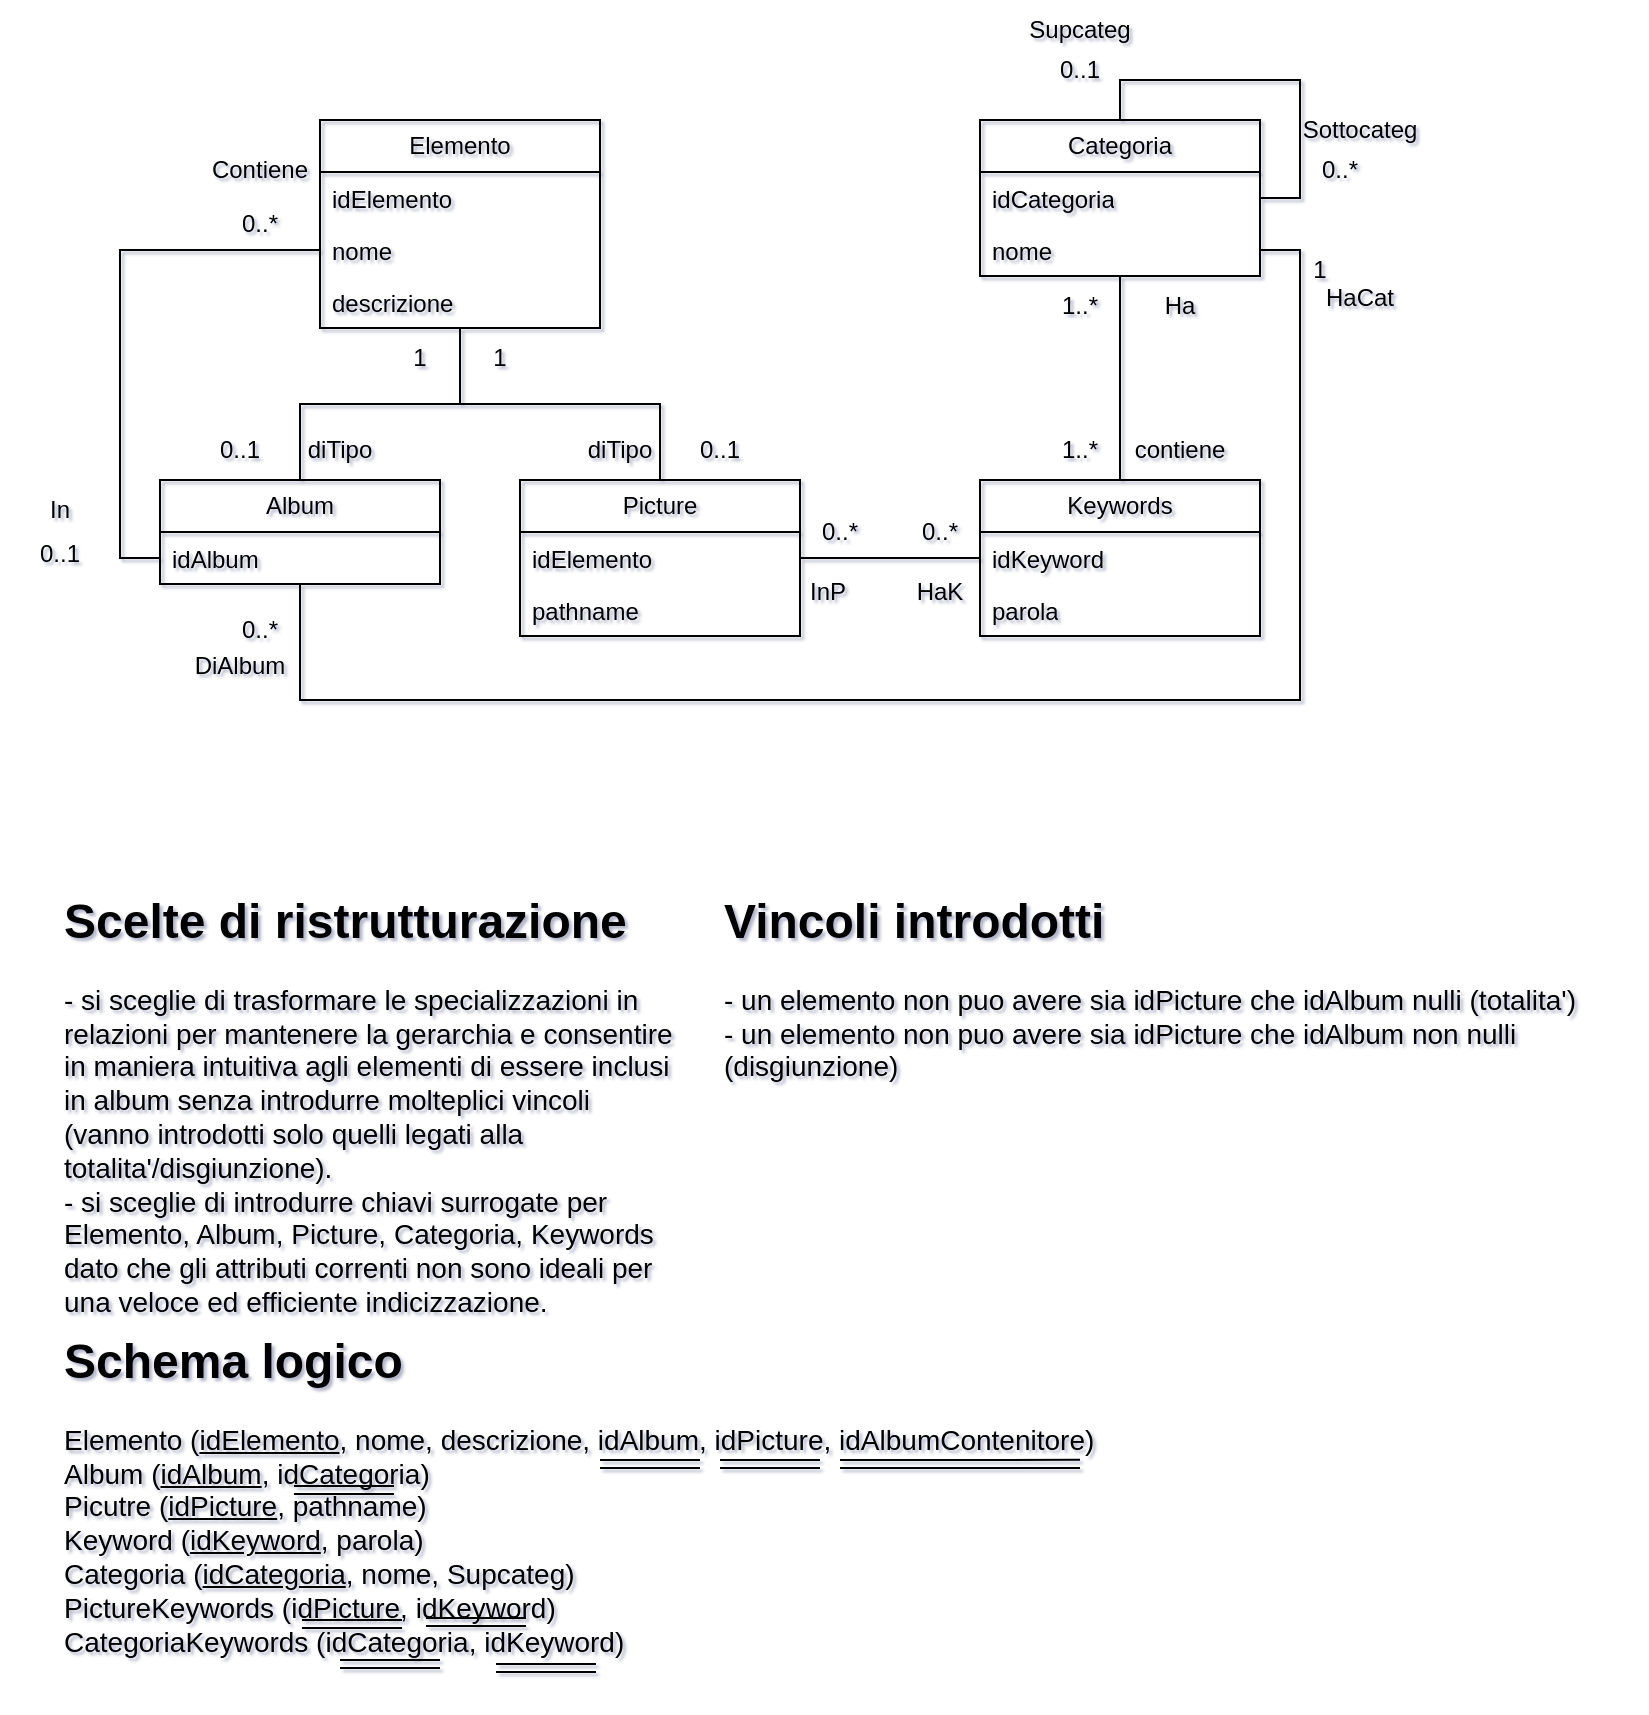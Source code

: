 <mxfile version="26.2.10">
  <diagram name="Pagina-1" id="dLBXIy0QPLHNdlE1Rq8F">
    <mxGraphModel dx="1135" dy="630" grid="1" gridSize="10" guides="1" tooltips="1" connect="1" arrows="1" fold="1" page="1" pageScale="1" pageWidth="827" pageHeight="1169" background="#ffffff" math="0" shadow="1">
      <root>
        <mxCell id="0" />
        <mxCell id="1" parent="0" />
        <mxCell id="1F4_VrfisVHEo_CqfwC4-13" style="edgeStyle=orthogonalEdgeStyle;rounded=0;orthogonalLoop=1;jettySize=auto;html=1;endArrow=none;startFill=0;" edge="1" parent="1" source="1F4_VrfisVHEo_CqfwC4-1" target="1F4_VrfisVHEo_CqfwC4-5">
          <mxGeometry relative="1" as="geometry" />
        </mxCell>
        <mxCell id="1F4_VrfisVHEo_CqfwC4-14" style="edgeStyle=orthogonalEdgeStyle;rounded=0;orthogonalLoop=1;jettySize=auto;html=1;endArrow=none;startFill=0;" edge="1" parent="1" source="1F4_VrfisVHEo_CqfwC4-1" target="1F4_VrfisVHEo_CqfwC4-9">
          <mxGeometry relative="1" as="geometry" />
        </mxCell>
        <mxCell id="1F4_VrfisVHEo_CqfwC4-1" value="Elemento" style="swimlane;fontStyle=0;childLayout=stackLayout;horizontal=1;startSize=26;fillColor=none;horizontalStack=0;resizeParent=1;resizeParentMax=0;resizeLast=0;collapsible=1;marginBottom=0;whiteSpace=wrap;html=1;" vertex="1" parent="1">
          <mxGeometry x="160" y="170" width="140" height="104" as="geometry" />
        </mxCell>
        <mxCell id="1F4_VrfisVHEo_CqfwC4-2" value="idElemento" style="text;strokeColor=none;fillColor=none;align=left;verticalAlign=top;spacingLeft=4;spacingRight=4;overflow=hidden;rotatable=0;points=[[0,0.5],[1,0.5]];portConstraint=eastwest;whiteSpace=wrap;html=1;" vertex="1" parent="1F4_VrfisVHEo_CqfwC4-1">
          <mxGeometry y="26" width="140" height="26" as="geometry" />
        </mxCell>
        <mxCell id="1F4_VrfisVHEo_CqfwC4-3" value="nome" style="text;strokeColor=none;fillColor=none;align=left;verticalAlign=top;spacingLeft=4;spacingRight=4;overflow=hidden;rotatable=0;points=[[0,0.5],[1,0.5]];portConstraint=eastwest;whiteSpace=wrap;html=1;" vertex="1" parent="1F4_VrfisVHEo_CqfwC4-1">
          <mxGeometry y="52" width="140" height="26" as="geometry" />
        </mxCell>
        <mxCell id="1F4_VrfisVHEo_CqfwC4-4" value="descrizione" style="text;strokeColor=none;fillColor=none;align=left;verticalAlign=top;spacingLeft=4;spacingRight=4;overflow=hidden;rotatable=0;points=[[0,0.5],[1,0.5]];portConstraint=eastwest;whiteSpace=wrap;html=1;" vertex="1" parent="1F4_VrfisVHEo_CqfwC4-1">
          <mxGeometry y="78" width="140" height="26" as="geometry" />
        </mxCell>
        <mxCell id="1F4_VrfisVHEo_CqfwC4-5" value="Album" style="swimlane;fontStyle=0;childLayout=stackLayout;horizontal=1;startSize=26;fillColor=none;horizontalStack=0;resizeParent=1;resizeParentMax=0;resizeLast=0;collapsible=1;marginBottom=0;whiteSpace=wrap;html=1;" vertex="1" parent="1">
          <mxGeometry x="80" y="350" width="140" height="52" as="geometry" />
        </mxCell>
        <mxCell id="1F4_VrfisVHEo_CqfwC4-6" value="idAlbum" style="text;strokeColor=none;fillColor=none;align=left;verticalAlign=top;spacingLeft=4;spacingRight=4;overflow=hidden;rotatable=0;points=[[0,0.5],[1,0.5]];portConstraint=eastwest;whiteSpace=wrap;html=1;" vertex="1" parent="1F4_VrfisVHEo_CqfwC4-5">
          <mxGeometry y="26" width="140" height="26" as="geometry" />
        </mxCell>
        <mxCell id="1F4_VrfisVHEo_CqfwC4-27" style="edgeStyle=orthogonalEdgeStyle;rounded=0;orthogonalLoop=1;jettySize=auto;html=1;entryX=0;entryY=0.5;entryDx=0;entryDy=0;endArrow=none;startFill=0;" edge="1" parent="1" source="1F4_VrfisVHEo_CqfwC4-9" target="1F4_VrfisVHEo_CqfwC4-23">
          <mxGeometry relative="1" as="geometry" />
        </mxCell>
        <mxCell id="1F4_VrfisVHEo_CqfwC4-9" value="Picture" style="swimlane;fontStyle=0;childLayout=stackLayout;horizontal=1;startSize=26;fillColor=none;horizontalStack=0;resizeParent=1;resizeParentMax=0;resizeLast=0;collapsible=1;marginBottom=0;whiteSpace=wrap;html=1;" vertex="1" parent="1">
          <mxGeometry x="260" y="350" width="140" height="78" as="geometry" />
        </mxCell>
        <mxCell id="1F4_VrfisVHEo_CqfwC4-10" value="idElemento" style="text;strokeColor=none;fillColor=none;align=left;verticalAlign=top;spacingLeft=4;spacingRight=4;overflow=hidden;rotatable=0;points=[[0,0.5],[1,0.5]];portConstraint=eastwest;whiteSpace=wrap;html=1;" vertex="1" parent="1F4_VrfisVHEo_CqfwC4-9">
          <mxGeometry y="26" width="140" height="26" as="geometry" />
        </mxCell>
        <mxCell id="1F4_VrfisVHEo_CqfwC4-12" value="pathname" style="text;strokeColor=none;fillColor=none;align=left;verticalAlign=top;spacingLeft=4;spacingRight=4;overflow=hidden;rotatable=0;points=[[0,0.5],[1,0.5]];portConstraint=eastwest;whiteSpace=wrap;html=1;" vertex="1" parent="1F4_VrfisVHEo_CqfwC4-9">
          <mxGeometry y="52" width="140" height="26" as="geometry" />
        </mxCell>
        <mxCell id="1F4_VrfisVHEo_CqfwC4-16" style="edgeStyle=orthogonalEdgeStyle;rounded=0;orthogonalLoop=1;jettySize=auto;html=1;entryX=0;entryY=0.5;entryDx=0;entryDy=0;endArrow=none;startFill=0;" edge="1" parent="1" source="1F4_VrfisVHEo_CqfwC4-3" target="1F4_VrfisVHEo_CqfwC4-6">
          <mxGeometry relative="1" as="geometry">
            <mxPoint x="70" y="390" as="targetPoint" />
          </mxGeometry>
        </mxCell>
        <mxCell id="1F4_VrfisVHEo_CqfwC4-17" value="Keywords" style="swimlane;fontStyle=0;childLayout=stackLayout;horizontal=1;startSize=26;fillColor=none;horizontalStack=0;resizeParent=1;resizeParentMax=0;resizeLast=0;collapsible=1;marginBottom=0;whiteSpace=wrap;html=1;" vertex="1" parent="1">
          <mxGeometry x="490" y="350" width="140" height="78" as="geometry" />
        </mxCell>
        <mxCell id="1F4_VrfisVHEo_CqfwC4-23" value="&lt;div&gt;idKeyword&lt;/div&gt;" style="text;strokeColor=none;fillColor=none;align=left;verticalAlign=top;spacingLeft=4;spacingRight=4;overflow=hidden;rotatable=0;points=[[0,0.5],[1,0.5]];portConstraint=eastwest;whiteSpace=wrap;html=1;" vertex="1" parent="1F4_VrfisVHEo_CqfwC4-17">
          <mxGeometry y="26" width="140" height="26" as="geometry" />
        </mxCell>
        <mxCell id="1F4_VrfisVHEo_CqfwC4-18" value="parola" style="text;strokeColor=none;fillColor=none;align=left;verticalAlign=top;spacingLeft=4;spacingRight=4;overflow=hidden;rotatable=0;points=[[0,0.5],[1,0.5]];portConstraint=eastwest;whiteSpace=wrap;html=1;" vertex="1" parent="1F4_VrfisVHEo_CqfwC4-17">
          <mxGeometry y="52" width="140" height="26" as="geometry" />
        </mxCell>
        <mxCell id="1F4_VrfisVHEo_CqfwC4-25" style="edgeStyle=orthogonalEdgeStyle;rounded=0;orthogonalLoop=1;jettySize=auto;html=1;entryX=0.5;entryY=0;entryDx=0;entryDy=0;endArrow=none;startFill=0;" edge="1" parent="1" source="1F4_VrfisVHEo_CqfwC4-20" target="1F4_VrfisVHEo_CqfwC4-17">
          <mxGeometry relative="1" as="geometry" />
        </mxCell>
        <mxCell id="1F4_VrfisVHEo_CqfwC4-20" value="Categoria" style="swimlane;fontStyle=0;childLayout=stackLayout;horizontal=1;startSize=26;fillColor=none;horizontalStack=0;resizeParent=1;resizeParentMax=0;resizeLast=0;collapsible=1;marginBottom=0;whiteSpace=wrap;html=1;" vertex="1" parent="1">
          <mxGeometry x="490" y="170" width="140" height="78" as="geometry" />
        </mxCell>
        <mxCell id="1F4_VrfisVHEo_CqfwC4-21" value="idCategoria&lt;div&gt;&lt;br&gt;&lt;/div&gt;" style="text;strokeColor=none;fillColor=none;align=left;verticalAlign=top;spacingLeft=4;spacingRight=4;overflow=hidden;rotatable=0;points=[[0,0.5],[1,0.5]];portConstraint=eastwest;whiteSpace=wrap;html=1;" vertex="1" parent="1F4_VrfisVHEo_CqfwC4-20">
          <mxGeometry y="26" width="140" height="26" as="geometry" />
        </mxCell>
        <mxCell id="1F4_VrfisVHEo_CqfwC4-22" value="&lt;div&gt;nome&lt;/div&gt;" style="text;strokeColor=none;fillColor=none;align=left;verticalAlign=top;spacingLeft=4;spacingRight=4;overflow=hidden;rotatable=0;points=[[0,0.5],[1,0.5]];portConstraint=eastwest;whiteSpace=wrap;html=1;" vertex="1" parent="1F4_VrfisVHEo_CqfwC4-20">
          <mxGeometry y="52" width="140" height="26" as="geometry" />
        </mxCell>
        <mxCell id="1F4_VrfisVHEo_CqfwC4-26" style="edgeStyle=orthogonalEdgeStyle;rounded=0;orthogonalLoop=1;jettySize=auto;html=1;endArrow=none;startFill=0;" edge="1" parent="1F4_VrfisVHEo_CqfwC4-20" source="1F4_VrfisVHEo_CqfwC4-20" target="1F4_VrfisVHEo_CqfwC4-21">
          <mxGeometry relative="1" as="geometry" />
        </mxCell>
        <mxCell id="1F4_VrfisVHEo_CqfwC4-29" style="edgeStyle=orthogonalEdgeStyle;rounded=0;orthogonalLoop=1;jettySize=auto;html=1;entryX=1;entryY=0.5;entryDx=0;entryDy=0;endArrow=none;startFill=0;" edge="1" parent="1" source="1F4_VrfisVHEo_CqfwC4-6" target="1F4_VrfisVHEo_CqfwC4-22">
          <mxGeometry relative="1" as="geometry">
            <Array as="points">
              <mxPoint x="150" y="460" />
              <mxPoint x="650" y="460" />
              <mxPoint x="650" y="235" />
            </Array>
          </mxGeometry>
        </mxCell>
        <mxCell id="1F4_VrfisVHEo_CqfwC4-30" value="&lt;h1 style=&quot;margin-top: 0px;&quot;&gt;Scelte di ristrutturazione&lt;/h1&gt;&lt;div&gt;&lt;font style=&quot;font-size: 14px;&quot;&gt;- si sceglie di trasformare le specializzazioni in relazioni per mantenere la gerarchia e consentire in maniera intuitiva agli elementi di essere inclusi in album senza introdurre molteplici vincoli (vanno introdotti solo quelli legati alla totalita&#39;/disgiunzione).&lt;/font&gt;&lt;/div&gt;&lt;div&gt;&lt;font style=&quot;font-size: 14px;&quot;&gt;- si sceglie di introdurre chiavi surrogate per Elemento, Album, Picture, Categoria, Keywords dato che gli attributi correnti non sono ideali per una veloce ed efficiente indicizzazione.&lt;/font&gt;&lt;/div&gt;" style="text;html=1;whiteSpace=wrap;overflow=hidden;rounded=0;" vertex="1" parent="1">
          <mxGeometry x="30" y="550" width="310" height="250" as="geometry" />
        </mxCell>
        <mxCell id="1F4_VrfisVHEo_CqfwC4-31" value="&lt;h1 style=&quot;margin-top: 0px;&quot;&gt;Vincoli introdotti&lt;/h1&gt;&lt;div&gt;&lt;font style=&quot;font-size: 14px;&quot;&gt;- un elemento non puo avere sia idPicture che idAlbum nulli (totalita&#39;)&lt;/font&gt;&lt;/div&gt;&lt;div&gt;&lt;font style=&quot;font-size: 14px;&quot;&gt;- un elemento non puo avere sia idPicture che idAlbum non nulli (disgiunzione)&lt;/font&gt;&lt;/div&gt;" style="text;html=1;whiteSpace=wrap;overflow=hidden;rounded=0;" vertex="1" parent="1">
          <mxGeometry x="360" y="550" width="460" height="170" as="geometry" />
        </mxCell>
        <mxCell id="1F4_VrfisVHEo_CqfwC4-32" value="&lt;h1 style=&quot;margin-top: 0px;&quot;&gt;Schema logico&lt;/h1&gt;&lt;div&gt;&lt;font style=&quot;font-size: 14px;&quot;&gt;Elemento (&lt;u style=&quot;&quot;&gt;idElemento&lt;/u&gt;, nome, descrizione, idAlbum, idPicture, idAlbumContenitore)&lt;/font&gt;&lt;/div&gt;&lt;div&gt;&lt;font style=&quot;font-size: 14px;&quot;&gt;Album (&lt;u&gt;idAlbum&lt;/u&gt;, idCategoria)&lt;/font&gt;&lt;/div&gt;&lt;div&gt;&lt;font style=&quot;font-size: 14px;&quot;&gt;Picutre (&lt;u&gt;idPicture&lt;/u&gt;, pathname)&lt;/font&gt;&lt;/div&gt;&lt;div&gt;&lt;font style=&quot;font-size: 14px;&quot;&gt;Keyword (&lt;u&gt;idKeyword&lt;/u&gt;, parola)&lt;/font&gt;&lt;/div&gt;&lt;div&gt;&lt;font style=&quot;font-size: 14px;&quot;&gt;Categoria (&lt;u&gt;idCategoria&lt;/u&gt;, nome, Supcateg)&lt;/font&gt;&lt;/div&gt;&lt;div&gt;&lt;font style=&quot;font-size: 14px;&quot;&gt;PictureKeywords (idPicture, idKeyword)&lt;/font&gt;&lt;/div&gt;&lt;div&gt;&lt;font style=&quot;font-size: 14px;&quot;&gt;CategoriaKeywords (idCategoria, idKeyword)&lt;/font&gt;&lt;/div&gt;" style="text;html=1;whiteSpace=wrap;overflow=hidden;rounded=0;" vertex="1" parent="1">
          <mxGeometry x="30" y="770" width="600" height="190" as="geometry" />
        </mxCell>
        <mxCell id="1F4_VrfisVHEo_CqfwC4-33" value="" style="endArrow=none;html=1;rounded=0;" edge="1" parent="1">
          <mxGeometry width="50" height="50" relative="1" as="geometry">
            <mxPoint x="300" y="840" as="sourcePoint" />
            <mxPoint x="350" y="840" as="targetPoint" />
          </mxGeometry>
        </mxCell>
        <mxCell id="1F4_VrfisVHEo_CqfwC4-34" value="" style="endArrow=none;html=1;rounded=0;" edge="1" parent="1">
          <mxGeometry width="50" height="50" relative="1" as="geometry">
            <mxPoint x="300" y="844" as="sourcePoint" />
            <mxPoint x="350" y="844" as="targetPoint" />
          </mxGeometry>
        </mxCell>
        <mxCell id="1F4_VrfisVHEo_CqfwC4-37" value="" style="endArrow=none;html=1;rounded=0;" edge="1" parent="1">
          <mxGeometry width="50" height="50" relative="1" as="geometry">
            <mxPoint x="360" y="844" as="sourcePoint" />
            <mxPoint x="410" y="844" as="targetPoint" />
          </mxGeometry>
        </mxCell>
        <mxCell id="1F4_VrfisVHEo_CqfwC4-38" value="" style="endArrow=none;html=1;rounded=0;" edge="1" parent="1">
          <mxGeometry width="50" height="50" relative="1" as="geometry">
            <mxPoint x="360" y="840" as="sourcePoint" />
            <mxPoint x="410" y="840" as="targetPoint" />
          </mxGeometry>
        </mxCell>
        <mxCell id="1F4_VrfisVHEo_CqfwC4-39" value="" style="endArrow=none;html=1;rounded=0;" edge="1" parent="1">
          <mxGeometry width="50" height="50" relative="1" as="geometry">
            <mxPoint x="420" y="844" as="sourcePoint" />
            <mxPoint x="540" y="844" as="targetPoint" />
          </mxGeometry>
        </mxCell>
        <mxCell id="1F4_VrfisVHEo_CqfwC4-40" value="" style="endArrow=none;html=1;rounded=0;entryX=0.85;entryY=0.368;entryDx=0;entryDy=0;entryPerimeter=0;" edge="1" parent="1" target="1F4_VrfisVHEo_CqfwC4-32">
          <mxGeometry width="50" height="50" relative="1" as="geometry">
            <mxPoint x="420" y="840" as="sourcePoint" />
            <mxPoint x="470" y="840" as="targetPoint" />
          </mxGeometry>
        </mxCell>
        <mxCell id="1F4_VrfisVHEo_CqfwC4-41" value="" style="endArrow=none;html=1;rounded=0;" edge="1" parent="1">
          <mxGeometry width="50" height="50" relative="1" as="geometry">
            <mxPoint x="147" y="857" as="sourcePoint" />
            <mxPoint x="197" y="857" as="targetPoint" />
          </mxGeometry>
        </mxCell>
        <mxCell id="1F4_VrfisVHEo_CqfwC4-42" value="" style="endArrow=none;html=1;rounded=0;" edge="1" parent="1">
          <mxGeometry width="50" height="50" relative="1" as="geometry">
            <mxPoint x="147" y="853" as="sourcePoint" />
            <mxPoint x="197" y="853" as="targetPoint" />
          </mxGeometry>
        </mxCell>
        <mxCell id="1F4_VrfisVHEo_CqfwC4-43" value="" style="endArrow=none;html=1;rounded=0;" edge="1" parent="1">
          <mxGeometry width="50" height="50" relative="1" as="geometry">
            <mxPoint x="151" y="924" as="sourcePoint" />
            <mxPoint x="201" y="924" as="targetPoint" />
          </mxGeometry>
        </mxCell>
        <mxCell id="1F4_VrfisVHEo_CqfwC4-44" value="" style="endArrow=none;html=1;rounded=0;" edge="1" parent="1">
          <mxGeometry width="50" height="50" relative="1" as="geometry">
            <mxPoint x="151" y="920" as="sourcePoint" />
            <mxPoint x="201" y="920" as="targetPoint" />
          </mxGeometry>
        </mxCell>
        <mxCell id="1F4_VrfisVHEo_CqfwC4-45" value="" style="endArrow=none;html=1;rounded=0;" edge="1" parent="1">
          <mxGeometry width="50" height="50" relative="1" as="geometry">
            <mxPoint x="213" y="923" as="sourcePoint" />
            <mxPoint x="263" y="923" as="targetPoint" />
          </mxGeometry>
        </mxCell>
        <mxCell id="1F4_VrfisVHEo_CqfwC4-46" value="" style="endArrow=none;html=1;rounded=0;" edge="1" parent="1">
          <mxGeometry width="50" height="50" relative="1" as="geometry">
            <mxPoint x="213" y="919" as="sourcePoint" />
            <mxPoint x="263" y="919" as="targetPoint" />
          </mxGeometry>
        </mxCell>
        <mxCell id="1F4_VrfisVHEo_CqfwC4-47" value="" style="endArrow=none;html=1;rounded=0;" edge="1" parent="1">
          <mxGeometry width="50" height="50" relative="1" as="geometry">
            <mxPoint x="170" y="940" as="sourcePoint" />
            <mxPoint x="220" y="940" as="targetPoint" />
          </mxGeometry>
        </mxCell>
        <mxCell id="1F4_VrfisVHEo_CqfwC4-48" value="" style="endArrow=none;html=1;rounded=0;" edge="1" parent="1">
          <mxGeometry width="50" height="50" relative="1" as="geometry">
            <mxPoint x="170" y="944" as="sourcePoint" />
            <mxPoint x="220" y="944" as="targetPoint" />
          </mxGeometry>
        </mxCell>
        <mxCell id="1F4_VrfisVHEo_CqfwC4-49" value="" style="endArrow=none;html=1;rounded=0;" edge="1" parent="1">
          <mxGeometry width="50" height="50" relative="1" as="geometry">
            <mxPoint x="248" y="942" as="sourcePoint" />
            <mxPoint x="298" y="942" as="targetPoint" />
          </mxGeometry>
        </mxCell>
        <mxCell id="1F4_VrfisVHEo_CqfwC4-50" value="" style="endArrow=none;html=1;rounded=0;" edge="1" parent="1">
          <mxGeometry width="50" height="50" relative="1" as="geometry">
            <mxPoint x="248" y="946" as="sourcePoint" />
            <mxPoint x="298" y="946" as="targetPoint" />
          </mxGeometry>
        </mxCell>
        <mxCell id="1F4_VrfisVHEo_CqfwC4-51" value="0..*" style="text;html=1;align=center;verticalAlign=middle;whiteSpace=wrap;rounded=0;" vertex="1" parent="1">
          <mxGeometry x="100" y="207" width="60" height="30" as="geometry" />
        </mxCell>
        <mxCell id="1F4_VrfisVHEo_CqfwC4-52" value="0..1" style="text;html=1;align=center;verticalAlign=middle;whiteSpace=wrap;rounded=0;" vertex="1" parent="1">
          <mxGeometry y="372" width="60" height="30" as="geometry" />
        </mxCell>
        <mxCell id="1F4_VrfisVHEo_CqfwC4-53" value="0..1" style="text;html=1;align=center;verticalAlign=middle;whiteSpace=wrap;rounded=0;" vertex="1" parent="1">
          <mxGeometry x="90" y="320" width="60" height="30" as="geometry" />
        </mxCell>
        <mxCell id="1F4_VrfisVHEo_CqfwC4-54" value="0..1" style="text;html=1;align=center;verticalAlign=middle;whiteSpace=wrap;rounded=0;" vertex="1" parent="1">
          <mxGeometry x="330" y="320" width="60" height="30" as="geometry" />
        </mxCell>
        <mxCell id="1F4_VrfisVHEo_CqfwC4-55" value="1" style="text;html=1;align=center;verticalAlign=middle;whiteSpace=wrap;rounded=0;" vertex="1" parent="1">
          <mxGeometry x="220" y="274" width="60" height="30" as="geometry" />
        </mxCell>
        <mxCell id="1F4_VrfisVHEo_CqfwC4-56" value="1" style="text;html=1;align=center;verticalAlign=middle;whiteSpace=wrap;rounded=0;" vertex="1" parent="1">
          <mxGeometry x="180" y="274" width="60" height="30" as="geometry" />
        </mxCell>
        <mxCell id="1F4_VrfisVHEo_CqfwC4-57" value="0..*" style="text;html=1;align=center;verticalAlign=middle;whiteSpace=wrap;rounded=0;" vertex="1" parent="1">
          <mxGeometry x="390" y="361" width="60" height="30" as="geometry" />
        </mxCell>
        <mxCell id="1F4_VrfisVHEo_CqfwC4-58" value="0..*" style="text;html=1;align=center;verticalAlign=middle;whiteSpace=wrap;rounded=0;" vertex="1" parent="1">
          <mxGeometry x="440" y="361" width="60" height="30" as="geometry" />
        </mxCell>
        <mxCell id="1F4_VrfisVHEo_CqfwC4-59" value="1..*" style="text;html=1;align=center;verticalAlign=middle;whiteSpace=wrap;rounded=0;" vertex="1" parent="1">
          <mxGeometry x="510" y="248" width="60" height="30" as="geometry" />
        </mxCell>
        <mxCell id="1F4_VrfisVHEo_CqfwC4-60" value="1..*" style="text;html=1;align=center;verticalAlign=middle;whiteSpace=wrap;rounded=0;" vertex="1" parent="1">
          <mxGeometry x="510" y="320" width="60" height="30" as="geometry" />
        </mxCell>
        <mxCell id="1F4_VrfisVHEo_CqfwC4-61" value="1" style="text;html=1;align=center;verticalAlign=middle;whiteSpace=wrap;rounded=0;" vertex="1" parent="1">
          <mxGeometry x="630" y="230" width="60" height="30" as="geometry" />
        </mxCell>
        <mxCell id="1F4_VrfisVHEo_CqfwC4-62" value="0..*" style="text;html=1;align=center;verticalAlign=middle;whiteSpace=wrap;rounded=0;" vertex="1" parent="1">
          <mxGeometry x="100" y="410" width="60" height="30" as="geometry" />
        </mxCell>
        <mxCell id="1F4_VrfisVHEo_CqfwC4-63" value="0..*" style="text;html=1;align=center;verticalAlign=middle;whiteSpace=wrap;rounded=0;" vertex="1" parent="1">
          <mxGeometry x="640" y="180" width="60" height="30" as="geometry" />
        </mxCell>
        <mxCell id="1F4_VrfisVHEo_CqfwC4-64" value="0..1" style="text;html=1;align=center;verticalAlign=middle;whiteSpace=wrap;rounded=0;" vertex="1" parent="1">
          <mxGeometry x="510" y="130" width="60" height="30" as="geometry" />
        </mxCell>
        <mxCell id="1F4_VrfisVHEo_CqfwC4-65" value="Supcateg" style="text;html=1;align=center;verticalAlign=middle;whiteSpace=wrap;rounded=0;" vertex="1" parent="1">
          <mxGeometry x="510" y="110" width="60" height="30" as="geometry" />
        </mxCell>
        <mxCell id="1F4_VrfisVHEo_CqfwC4-66" value="Sottocateg" style="text;html=1;align=center;verticalAlign=middle;whiteSpace=wrap;rounded=0;" vertex="1" parent="1">
          <mxGeometry x="650" y="160" width="60" height="30" as="geometry" />
        </mxCell>
        <mxCell id="1F4_VrfisVHEo_CqfwC4-67" value="HaCat" style="text;html=1;align=center;verticalAlign=middle;whiteSpace=wrap;rounded=0;" vertex="1" parent="1">
          <mxGeometry x="650" y="244" width="60" height="30" as="geometry" />
        </mxCell>
        <mxCell id="1F4_VrfisVHEo_CqfwC4-68" value="DiAlbum" style="text;html=1;align=center;verticalAlign=middle;whiteSpace=wrap;rounded=0;" vertex="1" parent="1">
          <mxGeometry x="90" y="428" width="60" height="30" as="geometry" />
        </mxCell>
        <mxCell id="1F4_VrfisVHEo_CqfwC4-69" value="Contiene" style="text;html=1;align=center;verticalAlign=middle;whiteSpace=wrap;rounded=0;" vertex="1" parent="1">
          <mxGeometry x="100" y="180" width="60" height="30" as="geometry" />
        </mxCell>
        <mxCell id="1F4_VrfisVHEo_CqfwC4-70" value="In" style="text;html=1;align=center;verticalAlign=middle;whiteSpace=wrap;rounded=0;" vertex="1" parent="1">
          <mxGeometry y="350" width="60" height="30" as="geometry" />
        </mxCell>
        <mxCell id="1F4_VrfisVHEo_CqfwC4-71" value="InP" style="text;html=1;align=center;verticalAlign=middle;whiteSpace=wrap;rounded=0;" vertex="1" parent="1">
          <mxGeometry x="384" y="391" width="60" height="30" as="geometry" />
        </mxCell>
        <mxCell id="1F4_VrfisVHEo_CqfwC4-72" value="HaK" style="text;html=1;align=center;verticalAlign=middle;whiteSpace=wrap;rounded=0;" vertex="1" parent="1">
          <mxGeometry x="440" y="391" width="60" height="30" as="geometry" />
        </mxCell>
        <mxCell id="1F4_VrfisVHEo_CqfwC4-73" value="diTipo" style="text;html=1;align=center;verticalAlign=middle;whiteSpace=wrap;rounded=0;" vertex="1" parent="1">
          <mxGeometry x="140" y="320" width="60" height="30" as="geometry" />
        </mxCell>
        <mxCell id="1F4_VrfisVHEo_CqfwC4-74" value="diTipo" style="text;html=1;align=center;verticalAlign=middle;whiteSpace=wrap;rounded=0;" vertex="1" parent="1">
          <mxGeometry x="280" y="320" width="60" height="30" as="geometry" />
        </mxCell>
        <mxCell id="1F4_VrfisVHEo_CqfwC4-75" value="contiene" style="text;html=1;align=center;verticalAlign=middle;whiteSpace=wrap;rounded=0;" vertex="1" parent="1">
          <mxGeometry x="560" y="320" width="60" height="30" as="geometry" />
        </mxCell>
        <mxCell id="1F4_VrfisVHEo_CqfwC4-76" value="Ha" style="text;html=1;align=center;verticalAlign=middle;whiteSpace=wrap;rounded=0;" vertex="1" parent="1">
          <mxGeometry x="560" y="248" width="60" height="30" as="geometry" />
        </mxCell>
      </root>
    </mxGraphModel>
  </diagram>
</mxfile>
